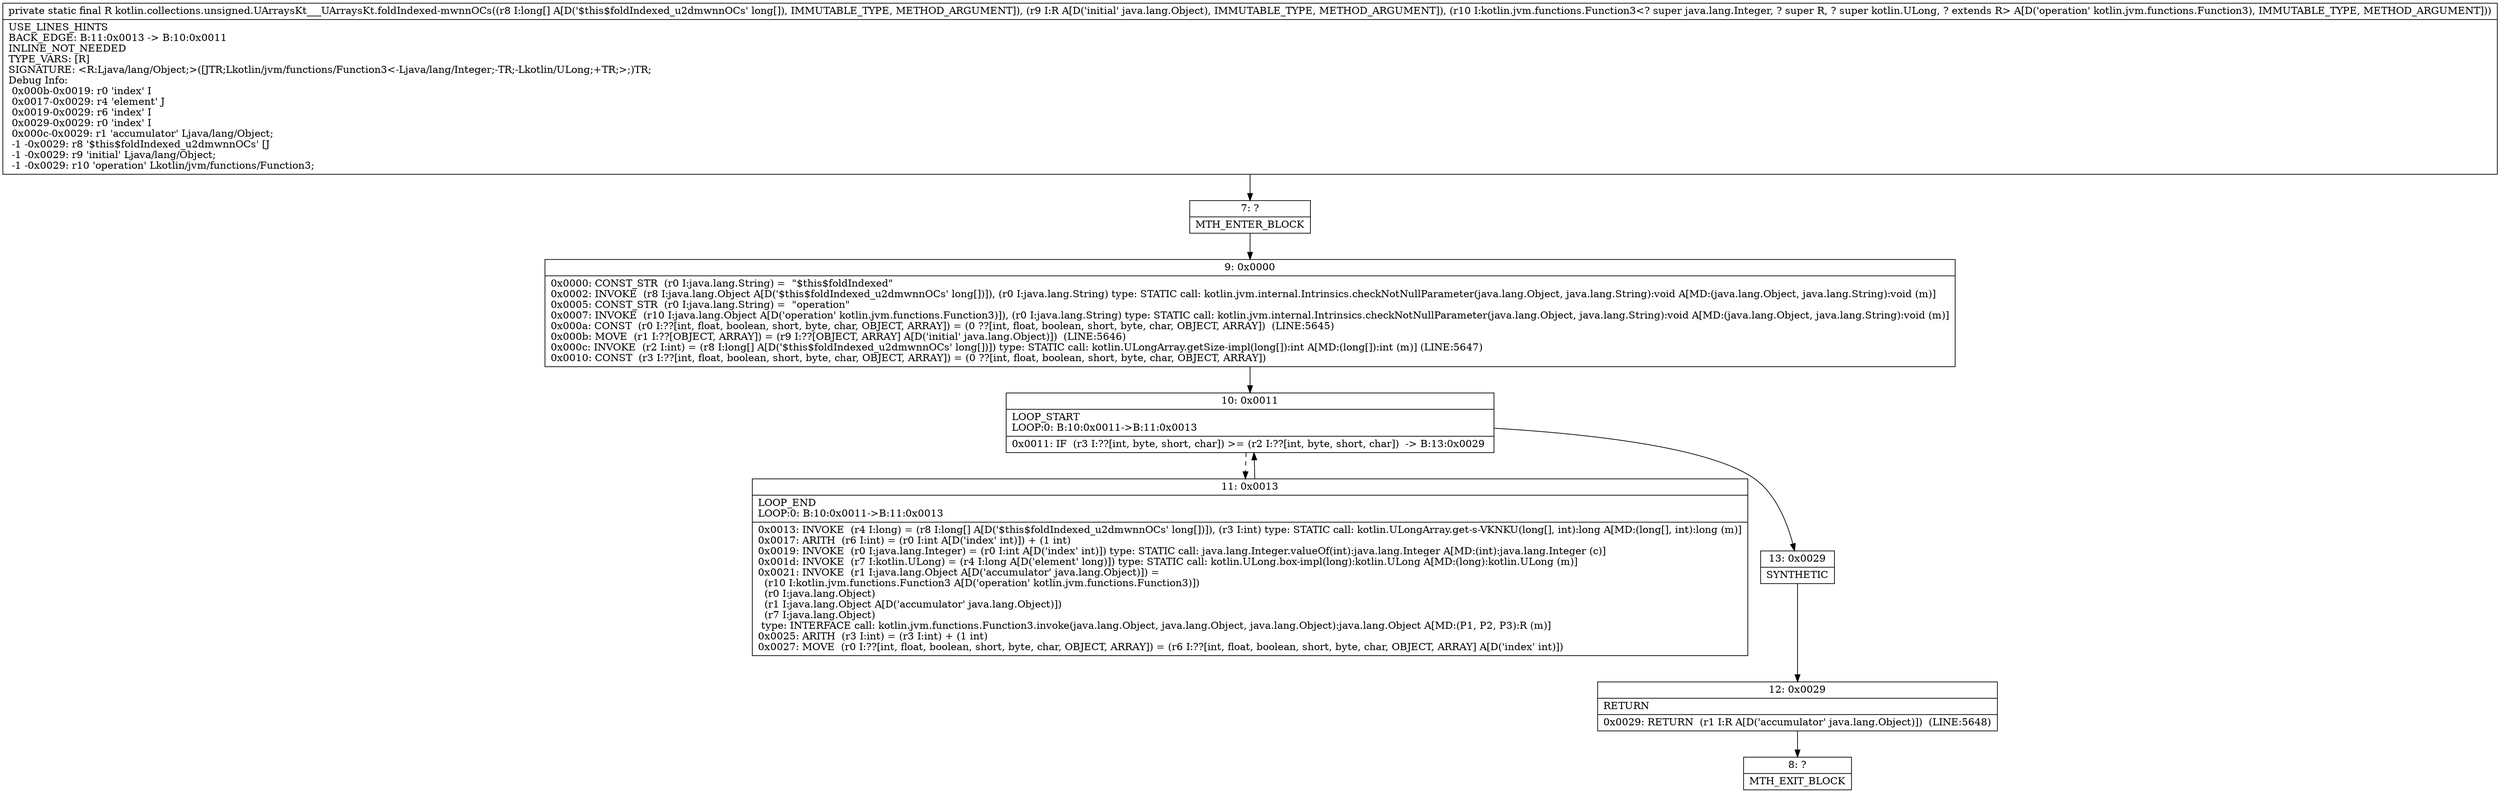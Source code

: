 digraph "CFG forkotlin.collections.unsigned.UArraysKt___UArraysKt.foldIndexed\-mwnnOCs([JLjava\/lang\/Object;Lkotlin\/jvm\/functions\/Function3;)Ljava\/lang\/Object;" {
Node_7 [shape=record,label="{7\:\ ?|MTH_ENTER_BLOCK\l}"];
Node_9 [shape=record,label="{9\:\ 0x0000|0x0000: CONST_STR  (r0 I:java.lang.String) =  \"$this$foldIndexed\" \l0x0002: INVOKE  (r8 I:java.lang.Object A[D('$this$foldIndexed_u2dmwnnOCs' long[])]), (r0 I:java.lang.String) type: STATIC call: kotlin.jvm.internal.Intrinsics.checkNotNullParameter(java.lang.Object, java.lang.String):void A[MD:(java.lang.Object, java.lang.String):void (m)]\l0x0005: CONST_STR  (r0 I:java.lang.String) =  \"operation\" \l0x0007: INVOKE  (r10 I:java.lang.Object A[D('operation' kotlin.jvm.functions.Function3)]), (r0 I:java.lang.String) type: STATIC call: kotlin.jvm.internal.Intrinsics.checkNotNullParameter(java.lang.Object, java.lang.String):void A[MD:(java.lang.Object, java.lang.String):void (m)]\l0x000a: CONST  (r0 I:??[int, float, boolean, short, byte, char, OBJECT, ARRAY]) = (0 ??[int, float, boolean, short, byte, char, OBJECT, ARRAY])  (LINE:5645)\l0x000b: MOVE  (r1 I:??[OBJECT, ARRAY]) = (r9 I:??[OBJECT, ARRAY] A[D('initial' java.lang.Object)])  (LINE:5646)\l0x000c: INVOKE  (r2 I:int) = (r8 I:long[] A[D('$this$foldIndexed_u2dmwnnOCs' long[])]) type: STATIC call: kotlin.ULongArray.getSize\-impl(long[]):int A[MD:(long[]):int (m)] (LINE:5647)\l0x0010: CONST  (r3 I:??[int, float, boolean, short, byte, char, OBJECT, ARRAY]) = (0 ??[int, float, boolean, short, byte, char, OBJECT, ARRAY]) \l}"];
Node_10 [shape=record,label="{10\:\ 0x0011|LOOP_START\lLOOP:0: B:10:0x0011\-\>B:11:0x0013\l|0x0011: IF  (r3 I:??[int, byte, short, char]) \>= (r2 I:??[int, byte, short, char])  \-\> B:13:0x0029 \l}"];
Node_11 [shape=record,label="{11\:\ 0x0013|LOOP_END\lLOOP:0: B:10:0x0011\-\>B:11:0x0013\l|0x0013: INVOKE  (r4 I:long) = (r8 I:long[] A[D('$this$foldIndexed_u2dmwnnOCs' long[])]), (r3 I:int) type: STATIC call: kotlin.ULongArray.get\-s\-VKNKU(long[], int):long A[MD:(long[], int):long (m)]\l0x0017: ARITH  (r6 I:int) = (r0 I:int A[D('index' int)]) + (1 int) \l0x0019: INVOKE  (r0 I:java.lang.Integer) = (r0 I:int A[D('index' int)]) type: STATIC call: java.lang.Integer.valueOf(int):java.lang.Integer A[MD:(int):java.lang.Integer (c)]\l0x001d: INVOKE  (r7 I:kotlin.ULong) = (r4 I:long A[D('element' long)]) type: STATIC call: kotlin.ULong.box\-impl(long):kotlin.ULong A[MD:(long):kotlin.ULong (m)]\l0x0021: INVOKE  (r1 I:java.lang.Object A[D('accumulator' java.lang.Object)]) = \l  (r10 I:kotlin.jvm.functions.Function3 A[D('operation' kotlin.jvm.functions.Function3)])\l  (r0 I:java.lang.Object)\l  (r1 I:java.lang.Object A[D('accumulator' java.lang.Object)])\l  (r7 I:java.lang.Object)\l type: INTERFACE call: kotlin.jvm.functions.Function3.invoke(java.lang.Object, java.lang.Object, java.lang.Object):java.lang.Object A[MD:(P1, P2, P3):R (m)]\l0x0025: ARITH  (r3 I:int) = (r3 I:int) + (1 int) \l0x0027: MOVE  (r0 I:??[int, float, boolean, short, byte, char, OBJECT, ARRAY]) = (r6 I:??[int, float, boolean, short, byte, char, OBJECT, ARRAY] A[D('index' int)]) \l}"];
Node_13 [shape=record,label="{13\:\ 0x0029|SYNTHETIC\l}"];
Node_12 [shape=record,label="{12\:\ 0x0029|RETURN\l|0x0029: RETURN  (r1 I:R A[D('accumulator' java.lang.Object)])  (LINE:5648)\l}"];
Node_8 [shape=record,label="{8\:\ ?|MTH_EXIT_BLOCK\l}"];
MethodNode[shape=record,label="{private static final R kotlin.collections.unsigned.UArraysKt___UArraysKt.foldIndexed\-mwnnOCs((r8 I:long[] A[D('$this$foldIndexed_u2dmwnnOCs' long[]), IMMUTABLE_TYPE, METHOD_ARGUMENT]), (r9 I:R A[D('initial' java.lang.Object), IMMUTABLE_TYPE, METHOD_ARGUMENT]), (r10 I:kotlin.jvm.functions.Function3\<? super java.lang.Integer, ? super R, ? super kotlin.ULong, ? extends R\> A[D('operation' kotlin.jvm.functions.Function3), IMMUTABLE_TYPE, METHOD_ARGUMENT]))  | USE_LINES_HINTS\lBACK_EDGE: B:11:0x0013 \-\> B:10:0x0011\lINLINE_NOT_NEEDED\lTYPE_VARS: [R]\lSIGNATURE: \<R:Ljava\/lang\/Object;\>([JTR;Lkotlin\/jvm\/functions\/Function3\<\-Ljava\/lang\/Integer;\-TR;\-Lkotlin\/ULong;+TR;\>;)TR;\lDebug Info:\l  0x000b\-0x0019: r0 'index' I\l  0x0017\-0x0029: r4 'element' J\l  0x0019\-0x0029: r6 'index' I\l  0x0029\-0x0029: r0 'index' I\l  0x000c\-0x0029: r1 'accumulator' Ljava\/lang\/Object;\l  \-1 \-0x0029: r8 '$this$foldIndexed_u2dmwnnOCs' [J\l  \-1 \-0x0029: r9 'initial' Ljava\/lang\/Object;\l  \-1 \-0x0029: r10 'operation' Lkotlin\/jvm\/functions\/Function3;\l}"];
MethodNode -> Node_7;Node_7 -> Node_9;
Node_9 -> Node_10;
Node_10 -> Node_11[style=dashed];
Node_10 -> Node_13;
Node_11 -> Node_10;
Node_13 -> Node_12;
Node_12 -> Node_8;
}

